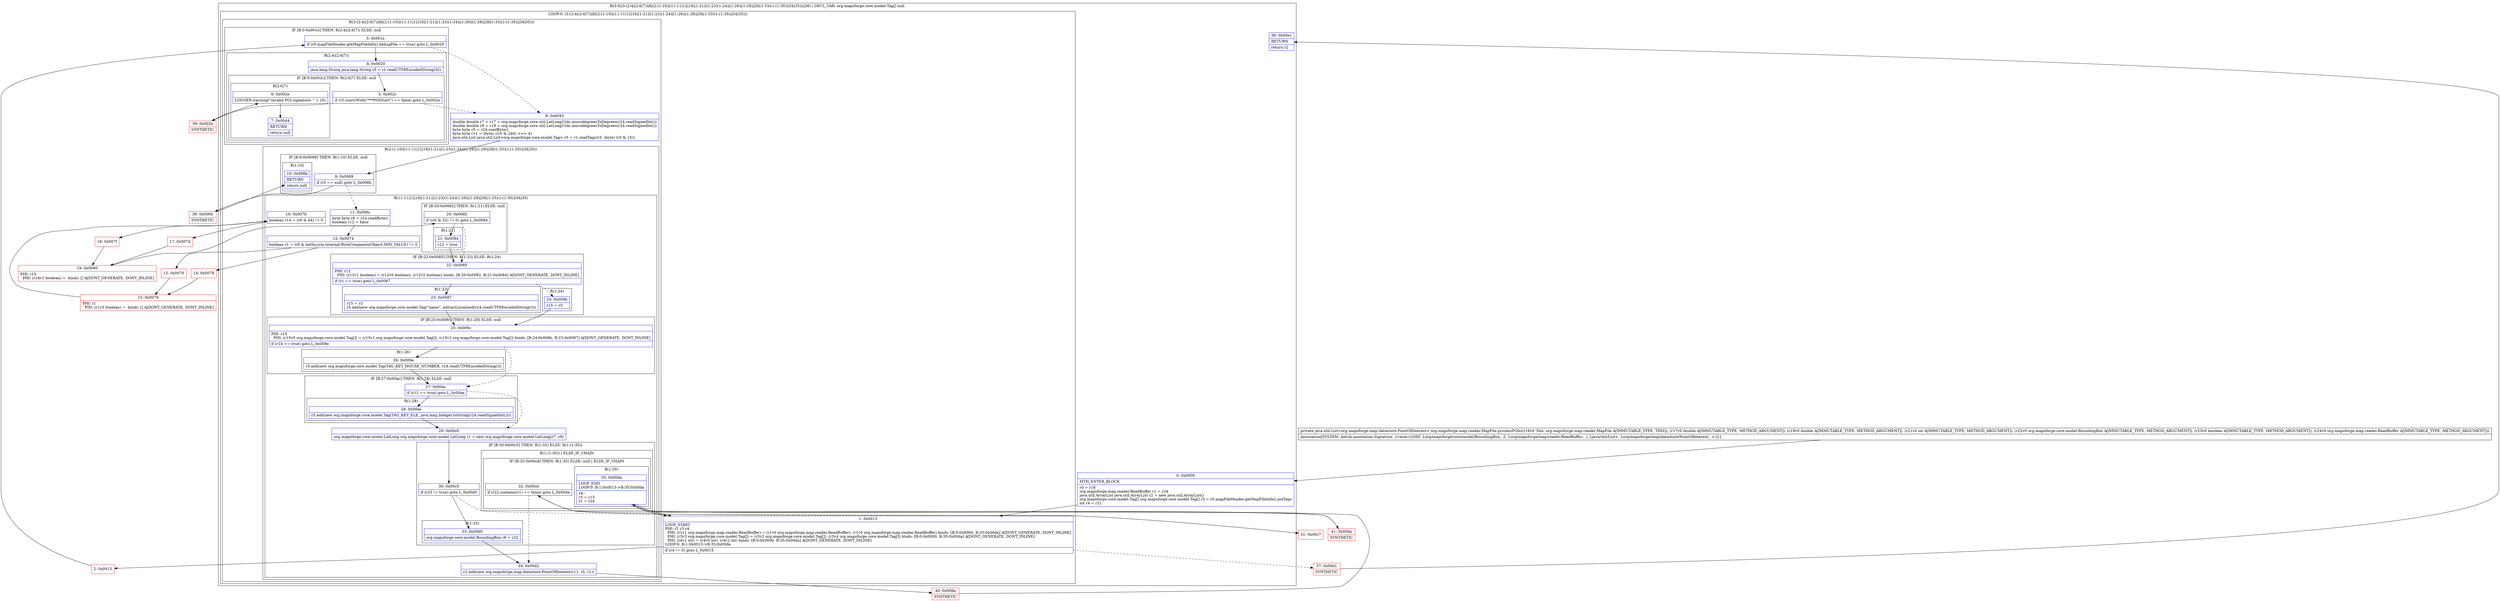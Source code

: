 digraph "CFG fororg.mapsforge.map.reader.MapFile.processPOIs(DDILorg\/mapsforge\/core\/model\/BoundingBox;ZLorg\/mapsforge\/map\/reader\/ReadBuffer;)Ljava\/util\/List;" {
subgraph cluster_Region_1186948159 {
label = "R(3:0|(3:(2:4|(2:6|7))|8|(2:(1:10)|(11:11|12|16|(1:21)|(1:23)(1:24)|(1:26)|(1:28)|29|(1:33)(1:(1:35))|34|35)))|36) | DECL_VAR: org.mapsforge.core.model.Tag[] null\l";
node [shape=record,color=blue];
Node_0 [shape=record,label="{0\:\ 0x0000|MTH_ENTER_BLOCK\l|r0 = r16\lorg.mapsforge.map.reader.ReadBuffer r1 = r24\ljava.util.ArrayList java.util.ArrayList r2 = new java.util.ArrayList()\lorg.mapsforge.core.model.Tag[] org.mapsforge.core.model.Tag[] r3 = r0.mapFileHeader.getMapFileInfo().poiTags\lint r4 = r21\l}"];
subgraph cluster_LoopRegion_1590056951 {
label = "LOOP:0: (3:(2:4|(2:6|7))|8|(2:(1:10)|(11:11|12|16|(1:21)|(1:23)(1:24)|(1:26)|(1:28)|29|(1:33)(1:(1:35))|34|35)))";
node [shape=record,color=blue];
Node_1 [shape=record,label="{1\:\ 0x0013|LOOP_START\lPHI: r1 r3 r4 \l  PHI: (r1v1 org.mapsforge.map.reader.ReadBuffer) = (r1v0 org.mapsforge.map.reader.ReadBuffer), (r1v5 org.mapsforge.map.reader.ReadBuffer) binds: [B:0:0x0000, B:35:0x00da] A[DONT_GENERATE, DONT_INLINE]\l  PHI: (r3v3 org.mapsforge.core.model.Tag[]) = (r3v2 org.mapsforge.core.model.Tag[]), (r3v4 org.mapsforge.core.model.Tag[]) binds: [B:0:0x0000, B:35:0x00da] A[DONT_GENERATE, DONT_INLINE]\l  PHI: (r4v1 int) = (r4v0 int), (r4v2 int) binds: [B:0:0x0000, B:35:0x00da] A[DONT_GENERATE, DONT_INLINE]\lLOOP:0: B:1:0x0013\-\>B:35:0x00da\l|if (r4 != 0) goto L_0x0015\l}"];
subgraph cluster_Region_1276222517 {
label = "R(3:(2:4|(2:6|7))|8|(2:(1:10)|(11:11|12|16|(1:21)|(1:23)(1:24)|(1:26)|(1:28)|29|(1:33)(1:(1:35))|34|35)))";
node [shape=record,color=blue];
subgraph cluster_IfRegion_393737530 {
label = "IF [B:3:0x001e] THEN: R(2:4|(2:6|7)) ELSE: null";
node [shape=record,color=blue];
Node_3 [shape=record,label="{3\:\ 0x001e|if (r0.mapFileHeader.getMapFileInfo().debugFile == true) goto L_0x0020\l}"];
subgraph cluster_Region_1899135152 {
label = "R(2:4|(2:6|7))";
node [shape=record,color=blue];
Node_4 [shape=record,label="{4\:\ 0x0020|java.lang.String java.lang.String r5 = r1.readUTF8EncodedString(32)\l}"];
subgraph cluster_IfRegion_1593988529 {
label = "IF [B:5:0x002c] THEN: R(2:6|7) ELSE: null";
node [shape=record,color=blue];
Node_5 [shape=record,label="{5\:\ 0x002c|if (r5.startsWith(\"***POIStart\") == false) goto L_0x002e\l}"];
subgraph cluster_Region_1799503214 {
label = "R(2:6|7)";
node [shape=record,color=blue];
Node_6 [shape=record,label="{6\:\ 0x002e|LOGGER.warning(\"invalid POI signature: \" + r5)\l}"];
Node_7 [shape=record,label="{7\:\ 0x0044|RETURN\l|return null\l}"];
}
}
}
}
Node_8 [shape=record,label="{8\:\ 0x0045|double double r7 = r17 + org.mapsforge.core.util.LatLongUtils.microdegreesToDegrees(r24.readSignedInt())\ldouble double r9 = r19 + org.mapsforge.core.util.LatLongUtils.microdegreesToDegrees(r24.readSignedInt())\lbyte byte r5 = r24.readByte()\lbyte byte r11 = (byte) ((r5 & 240) \>\>\> 4)\ljava.util.List java.util.List\<org.mapsforge.core.model.Tag\> r5 = r1.readTags(r3, (byte) (r5 & 15))\l}"];
subgraph cluster_Region_1584360903 {
label = "R(2:(1:10)|(11:11|12|16|(1:21)|(1:23)(1:24)|(1:26)|(1:28)|29|(1:33)(1:(1:35))|34|35))";
node [shape=record,color=blue];
subgraph cluster_IfRegion_519477294 {
label = "IF [B:9:0x0069] THEN: R(1:10) ELSE: null";
node [shape=record,color=blue];
Node_9 [shape=record,label="{9\:\ 0x0069|if (r5 == null) goto L_0x006b\l}"];
subgraph cluster_Region_1805930610 {
label = "R(1:10)";
node [shape=record,color=blue];
Node_10 [shape=record,label="{10\:\ 0x006b|RETURN\l|return null\l}"];
}
}
subgraph cluster_Region_1011851861 {
label = "R(11:11|12|16|(1:21)|(1:23)(1:24)|(1:26)|(1:28)|29|(1:33)(1:(1:35))|34|35)";
node [shape=record,color=blue];
Node_11 [shape=record,label="{11\:\ 0x006c|byte byte r6 = r24.readByte()\lboolean r12 = false\l}"];
Node_12 [shape=record,label="{12\:\ 0x0074|boolean r1 = (r6 & kotlin.jvm.internal.ByteCompanionObject.MIN_VALUE) != 0\l}"];
Node_16 [shape=record,label="{16\:\ 0x007b|boolean r14 = (r6 & 64) != 0\l}"];
subgraph cluster_IfRegion_1369242312 {
label = "IF [B:20:0x0082] THEN: R(1:21) ELSE: null";
node [shape=record,color=blue];
Node_20 [shape=record,label="{20\:\ 0x0082|if ((r6 & 32) != 0) goto L_0x0084\l}"];
subgraph cluster_Region_2072063805 {
label = "R(1:21)";
node [shape=record,color=blue];
Node_21 [shape=record,label="{21\:\ 0x0084|r12 = true\l}"];
}
}
subgraph cluster_IfRegion_1211481804 {
label = "IF [B:22:0x0085] THEN: R(1:23) ELSE: R(1:24)";
node [shape=record,color=blue];
Node_22 [shape=record,label="{22\:\ 0x0085|PHI: r12 \l  PHI: (r12v1 boolean) = (r12v0 boolean), (r12v2 boolean) binds: [B:20:0x0082, B:21:0x0084] A[DONT_GENERATE, DONT_INLINE]\l|if (r1 == true) goto L_0x0087\l}"];
subgraph cluster_Region_2055749435 {
label = "R(1:23)";
node [shape=record,color=blue];
Node_23 [shape=record,label="{23\:\ 0x0087|r15 = r3\lr5.add(new org.mapsforge.core.model.Tag(\"name\", extractLocalized(r24.readUTF8EncodedString())))\l}"];
}
subgraph cluster_Region_999581493 {
label = "R(1:24)";
node [shape=record,color=blue];
Node_24 [shape=record,label="{24\:\ 0x009b|r15 = r3\l}"];
}
}
subgraph cluster_IfRegion_2127120312 {
label = "IF [B:25:0x009c] THEN: R(1:26) ELSE: null";
node [shape=record,color=blue];
Node_25 [shape=record,label="{25\:\ 0x009c|PHI: r15 \l  PHI: (r15v0 org.mapsforge.core.model.Tag[]) = (r15v1 org.mapsforge.core.model.Tag[]), (r15v2 org.mapsforge.core.model.Tag[]) binds: [B:24:0x009b, B:23:0x0087] A[DONT_GENERATE, DONT_INLINE]\l|if (r14 == true) goto L_0x009e\l}"];
subgraph cluster_Region_633085228 {
label = "R(1:26)";
node [shape=record,color=blue];
Node_26 [shape=record,label="{26\:\ 0x009e|r5.add(new org.mapsforge.core.model.Tag(TAG_KEY_HOUSE_NUMBER, r24.readUTF8EncodedString()))\l}"];
}
}
subgraph cluster_IfRegion_1049692188 {
label = "IF [B:27:0x00ac] THEN: R(1:28) ELSE: null";
node [shape=record,color=blue];
Node_27 [shape=record,label="{27\:\ 0x00ac|if (r12 == true) goto L_0x00ae\l}"];
subgraph cluster_Region_1032416097 {
label = "R(1:28)";
node [shape=record,color=blue];
Node_28 [shape=record,label="{28\:\ 0x00ae|r5.add(new org.mapsforge.core.model.Tag(TAG_KEY_ELE, java.lang.Integer.toString(r24.readSignedInt())))\l}"];
}
}
Node_29 [shape=record,label="{29\:\ 0x00c0|org.mapsforge.core.model.LatLong org.mapsforge.core.model.LatLong r1 = new org.mapsforge.core.model.LatLong(r7, r9)\l}"];
subgraph cluster_IfRegion_1370432327 {
label = "IF [B:30:0x00c5] THEN: R(1:33) ELSE: R(1:(1:35))";
node [shape=record,color=blue];
Node_30 [shape=record,label="{30\:\ 0x00c5|if (r23 != true) goto L_0x00d0\l}"];
subgraph cluster_Region_975458279 {
label = "R(1:33)";
node [shape=record,color=blue];
Node_33 [shape=record,label="{33\:\ 0x00d0|org.mapsforge.core.model.BoundingBox r6 = r22\l}"];
}
subgraph cluster_Region_2035925613 {
label = "R(1:(1:35)) | ELSE_IF_CHAIN\l";
node [shape=record,color=blue];
subgraph cluster_IfRegion_205744027 {
label = "IF [B:32:0x00cd] THEN: R(1:35) ELSE: null | ELSE_IF_CHAIN\l";
node [shape=record,color=blue];
Node_32 [shape=record,label="{32\:\ 0x00cd|if (r22.contains(r1) == false) goto L_0x00da\l}"];
subgraph cluster_Region_750996873 {
label = "R(1:35)";
node [shape=record,color=blue];
Node_35 [shape=record,label="{35\:\ 0x00da|LOOP_END\lLOOP:0: B:1:0x0013\-\>B:35:0x00da\l|r4\-\-\lr3 = r15\lr1 = r24\l}"];
}
}
}
}
Node_34 [shape=record,label="{34\:\ 0x00d2|r2.add(new org.mapsforge.map.datastore.PointOfInterest(r11, r5, r1))\l}"];
Node_35 [shape=record,label="{35\:\ 0x00da|LOOP_END\lLOOP:0: B:1:0x0013\-\>B:35:0x00da\l|r4\-\-\lr3 = r15\lr1 = r24\l}"];
}
}
}
}
Node_36 [shape=record,label="{36\:\ 0x00e1|RETURN\l|return r2\l}"];
}
Node_2 [shape=record,color=red,label="{2\:\ 0x0015}"];
Node_13 [shape=record,color=red,label="{13\:\ 0x0076}"];
Node_14 [shape=record,color=red,label="{14\:\ 0x0078}"];
Node_15 [shape=record,color=red,label="{15\:\ 0x0079|PHI: r1 \l  PHI: (r1v3 boolean) =  binds: [] A[DONT_GENERATE, DONT_INLINE]\l}"];
Node_17 [shape=record,color=red,label="{17\:\ 0x007d}"];
Node_18 [shape=record,color=red,label="{18\:\ 0x007f}"];
Node_19 [shape=record,color=red,label="{19\:\ 0x0080|PHI: r14 \l  PHI: (r14v1 boolean) =  binds: [] A[DONT_GENERATE, DONT_INLINE]\l}"];
Node_31 [shape=record,color=red,label="{31\:\ 0x00c7}"];
Node_37 [shape=record,color=red,label="{37\:\ 0x00e1|SYNTHETIC\l}"];
Node_38 [shape=record,color=red,label="{38\:\ 0x006b|SYNTHETIC\l}"];
Node_39 [shape=record,color=red,label="{39\:\ 0x002e|SYNTHETIC\l}"];
Node_40 [shape=record,color=red,label="{40\:\ 0x00da|SYNTHETIC\l}"];
Node_41 [shape=record,color=red,label="{41\:\ 0x00da|SYNTHETIC\l}"];
MethodNode[shape=record,label="{private java.util.List\<org.mapsforge.map.datastore.PointOfInterest\> org.mapsforge.map.reader.MapFile.processPOIs((r16v0 'this' org.mapsforge.map.reader.MapFile A[IMMUTABLE_TYPE, THIS]), (r17v0 double A[IMMUTABLE_TYPE, METHOD_ARGUMENT]), (r19v0 double A[IMMUTABLE_TYPE, METHOD_ARGUMENT]), (r21v0 int A[IMMUTABLE_TYPE, METHOD_ARGUMENT]), (r22v0 org.mapsforge.core.model.BoundingBox A[IMMUTABLE_TYPE, METHOD_ARGUMENT]), (r23v0 boolean A[IMMUTABLE_TYPE, METHOD_ARGUMENT]), (r24v0 org.mapsforge.map.reader.ReadBuffer A[IMMUTABLE_TYPE, METHOD_ARGUMENT]))  | Annotation[SYSTEM, dalvik.annotation.Signature, \{value=[(DDI, Lorg\/mapsforge\/core\/model\/BoundingBox;, Z, Lorg\/mapsforge\/map\/reader\/ReadBuffer;, ), Ljava\/util\/List\<, Lorg\/mapsforge\/map\/datastore\/PointOfInterest;, \>;]\}]\l}"];
MethodNode -> Node_0;
Node_0 -> Node_1;
Node_1 -> Node_2;
Node_1 -> Node_37[style=dashed];
Node_3 -> Node_4;
Node_3 -> Node_8[style=dashed];
Node_4 -> Node_5;
Node_5 -> Node_8[style=dashed];
Node_5 -> Node_39;
Node_6 -> Node_7;
Node_8 -> Node_9;
Node_9 -> Node_11[style=dashed];
Node_9 -> Node_38;
Node_11 -> Node_12;
Node_12 -> Node_13;
Node_12 -> Node_14;
Node_16 -> Node_17;
Node_16 -> Node_18;
Node_20 -> Node_21;
Node_20 -> Node_22[style=dashed];
Node_21 -> Node_22;
Node_22 -> Node_23;
Node_22 -> Node_24[style=dashed];
Node_23 -> Node_25;
Node_24 -> Node_25;
Node_25 -> Node_26;
Node_25 -> Node_27[style=dashed];
Node_26 -> Node_27;
Node_27 -> Node_28;
Node_27 -> Node_29[style=dashed];
Node_28 -> Node_29;
Node_29 -> Node_30;
Node_30 -> Node_31[style=dashed];
Node_30 -> Node_33;
Node_33 -> Node_34;
Node_32 -> Node_34[style=dashed];
Node_32 -> Node_41;
Node_35 -> Node_1;
Node_34 -> Node_40;
Node_35 -> Node_1;
Node_2 -> Node_3;
Node_13 -> Node_15;
Node_14 -> Node_15;
Node_15 -> Node_16;
Node_17 -> Node_19;
Node_18 -> Node_19;
Node_19 -> Node_20;
Node_31 -> Node_32;
Node_37 -> Node_36;
Node_38 -> Node_10;
Node_39 -> Node_6;
Node_40 -> Node_35;
Node_41 -> Node_35;
}

